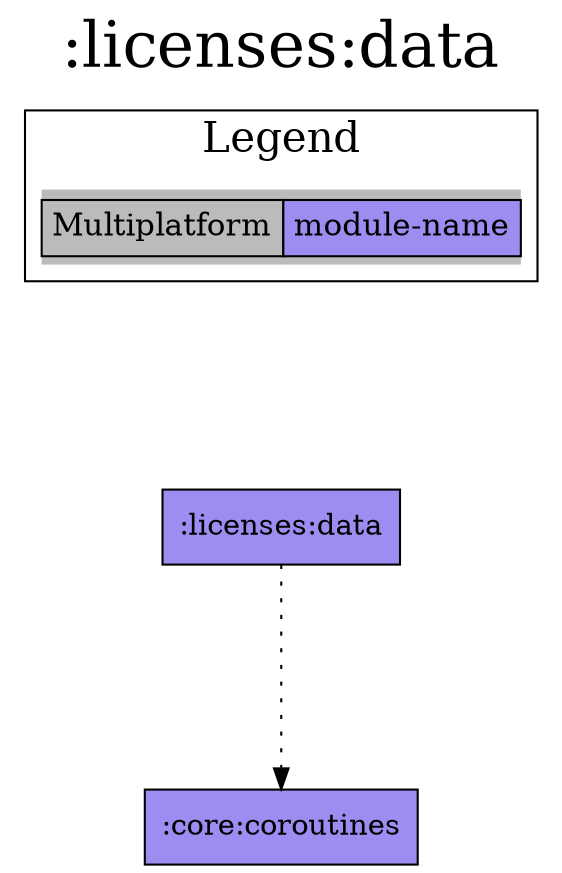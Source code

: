 digraph {
edge ["dir"="forward"]
graph ["dpi"="100","label"=":licenses:data","labelloc"="t","fontsize"="30","ranksep"="1.5","rankdir"="TB"]
node ["style"="filled"]
":core:coroutines" ["fillcolor"="#9D8DF1","shape"="box"]
":licenses:data" ["fillcolor"="#9D8DF1","shape"="box"]
{
edge ["dir"="none"]
graph ["rank"="same"]
}
":licenses:data" -> ":core:coroutines" ["style"="dotted"]
subgraph "cluster_legend" {
edge ["dir"="none"]
graph ["label"="Legend","fontsize"="20"]
"Legend" ["style"="filled","fillcolor"="#bbbbbb","shape"="none","margin"="0","fontsize"="15","label"=<
<TABLE BORDER="0" CELLBORDER="1" CELLSPACING="0" CELLPADDING="4">
<TR><TD>Multiplatform</TD><TD BGCOLOR="#9D8DF1">module-name</TD></TR>
</TABLE>
>]
} -> ":licenses:data" ["style"="invis"]
}
